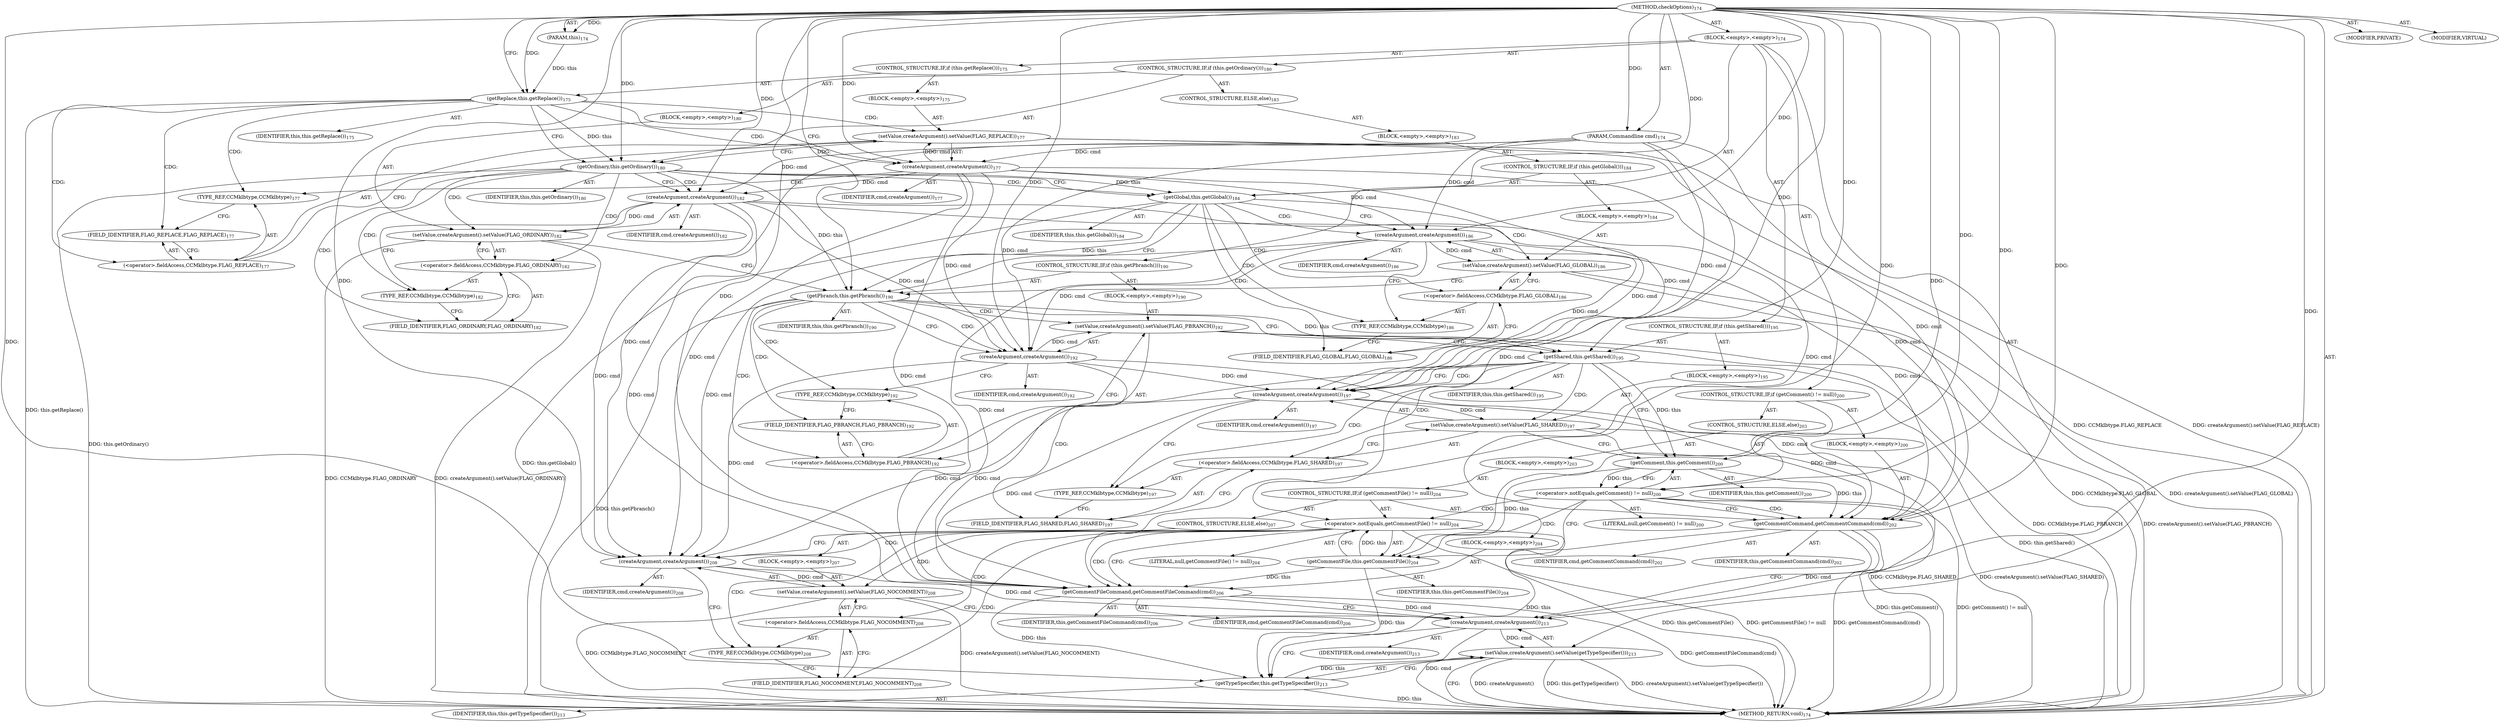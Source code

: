 digraph "checkOptions" {  
"111669149697" [label = <(METHOD,checkOptions)<SUB>174</SUB>> ]
"115964116993" [label = <(PARAM,this)<SUB>174</SUB>> ]
"115964116997" [label = <(PARAM,Commandline cmd)<SUB>174</SUB>> ]
"25769803781" [label = <(BLOCK,&lt;empty&gt;,&lt;empty&gt;)<SUB>174</SUB>> ]
"47244640258" [label = <(CONTROL_STRUCTURE,IF,if (this.getReplace()))<SUB>175</SUB>> ]
"30064771099" [label = <(getReplace,this.getReplace())<SUB>175</SUB>> ]
"68719476741" [label = <(IDENTIFIER,this,this.getReplace())<SUB>175</SUB>> ]
"25769803782" [label = <(BLOCK,&lt;empty&gt;,&lt;empty&gt;)<SUB>175</SUB>> ]
"30064771100" [label = <(setValue,createArgument().setValue(FLAG_REPLACE))<SUB>177</SUB>> ]
"30064771101" [label = <(createArgument,createArgument())<SUB>177</SUB>> ]
"68719476780" [label = <(IDENTIFIER,cmd,createArgument())<SUB>177</SUB>> ]
"30064771102" [label = <(&lt;operator&gt;.fieldAccess,CCMklbtype.FLAG_REPLACE)<SUB>177</SUB>> ]
"180388626432" [label = <(TYPE_REF,CCMklbtype,CCMklbtype)<SUB>177</SUB>> ]
"55834574848" [label = <(FIELD_IDENTIFIER,FLAG_REPLACE,FLAG_REPLACE)<SUB>177</SUB>> ]
"47244640259" [label = <(CONTROL_STRUCTURE,IF,if (this.getOrdinary()))<SUB>180</SUB>> ]
"30064771103" [label = <(getOrdinary,this.getOrdinary())<SUB>180</SUB>> ]
"68719476742" [label = <(IDENTIFIER,this,this.getOrdinary())<SUB>180</SUB>> ]
"25769803783" [label = <(BLOCK,&lt;empty&gt;,&lt;empty&gt;)<SUB>180</SUB>> ]
"30064771104" [label = <(setValue,createArgument().setValue(FLAG_ORDINARY))<SUB>182</SUB>> ]
"30064771105" [label = <(createArgument,createArgument())<SUB>182</SUB>> ]
"68719476781" [label = <(IDENTIFIER,cmd,createArgument())<SUB>182</SUB>> ]
"30064771106" [label = <(&lt;operator&gt;.fieldAccess,CCMklbtype.FLAG_ORDINARY)<SUB>182</SUB>> ]
"180388626433" [label = <(TYPE_REF,CCMklbtype,CCMklbtype)<SUB>182</SUB>> ]
"55834574849" [label = <(FIELD_IDENTIFIER,FLAG_ORDINARY,FLAG_ORDINARY)<SUB>182</SUB>> ]
"47244640260" [label = <(CONTROL_STRUCTURE,ELSE,else)<SUB>183</SUB>> ]
"25769803784" [label = <(BLOCK,&lt;empty&gt;,&lt;empty&gt;)<SUB>183</SUB>> ]
"47244640261" [label = <(CONTROL_STRUCTURE,IF,if (this.getGlobal()))<SUB>184</SUB>> ]
"30064771107" [label = <(getGlobal,this.getGlobal())<SUB>184</SUB>> ]
"68719476743" [label = <(IDENTIFIER,this,this.getGlobal())<SUB>184</SUB>> ]
"25769803785" [label = <(BLOCK,&lt;empty&gt;,&lt;empty&gt;)<SUB>184</SUB>> ]
"30064771108" [label = <(setValue,createArgument().setValue(FLAG_GLOBAL))<SUB>186</SUB>> ]
"30064771109" [label = <(createArgument,createArgument())<SUB>186</SUB>> ]
"68719476782" [label = <(IDENTIFIER,cmd,createArgument())<SUB>186</SUB>> ]
"30064771110" [label = <(&lt;operator&gt;.fieldAccess,CCMklbtype.FLAG_GLOBAL)<SUB>186</SUB>> ]
"180388626434" [label = <(TYPE_REF,CCMklbtype,CCMklbtype)<SUB>186</SUB>> ]
"55834574850" [label = <(FIELD_IDENTIFIER,FLAG_GLOBAL,FLAG_GLOBAL)<SUB>186</SUB>> ]
"47244640262" [label = <(CONTROL_STRUCTURE,IF,if (this.getPbranch()))<SUB>190</SUB>> ]
"30064771111" [label = <(getPbranch,this.getPbranch())<SUB>190</SUB>> ]
"68719476744" [label = <(IDENTIFIER,this,this.getPbranch())<SUB>190</SUB>> ]
"25769803786" [label = <(BLOCK,&lt;empty&gt;,&lt;empty&gt;)<SUB>190</SUB>> ]
"30064771112" [label = <(setValue,createArgument().setValue(FLAG_PBRANCH))<SUB>192</SUB>> ]
"30064771113" [label = <(createArgument,createArgument())<SUB>192</SUB>> ]
"68719476783" [label = <(IDENTIFIER,cmd,createArgument())<SUB>192</SUB>> ]
"30064771114" [label = <(&lt;operator&gt;.fieldAccess,CCMklbtype.FLAG_PBRANCH)<SUB>192</SUB>> ]
"180388626435" [label = <(TYPE_REF,CCMklbtype,CCMklbtype)<SUB>192</SUB>> ]
"55834574851" [label = <(FIELD_IDENTIFIER,FLAG_PBRANCH,FLAG_PBRANCH)<SUB>192</SUB>> ]
"47244640263" [label = <(CONTROL_STRUCTURE,IF,if (this.getShared()))<SUB>195</SUB>> ]
"30064771115" [label = <(getShared,this.getShared())<SUB>195</SUB>> ]
"68719476745" [label = <(IDENTIFIER,this,this.getShared())<SUB>195</SUB>> ]
"25769803787" [label = <(BLOCK,&lt;empty&gt;,&lt;empty&gt;)<SUB>195</SUB>> ]
"30064771116" [label = <(setValue,createArgument().setValue(FLAG_SHARED))<SUB>197</SUB>> ]
"30064771117" [label = <(createArgument,createArgument())<SUB>197</SUB>> ]
"68719476784" [label = <(IDENTIFIER,cmd,createArgument())<SUB>197</SUB>> ]
"30064771118" [label = <(&lt;operator&gt;.fieldAccess,CCMklbtype.FLAG_SHARED)<SUB>197</SUB>> ]
"180388626436" [label = <(TYPE_REF,CCMklbtype,CCMklbtype)<SUB>197</SUB>> ]
"55834574852" [label = <(FIELD_IDENTIFIER,FLAG_SHARED,FLAG_SHARED)<SUB>197</SUB>> ]
"47244640264" [label = <(CONTROL_STRUCTURE,IF,if (getComment() != null))<SUB>200</SUB>> ]
"30064771119" [label = <(&lt;operator&gt;.notEquals,getComment() != null)<SUB>200</SUB>> ]
"30064771120" [label = <(getComment,this.getComment())<SUB>200</SUB>> ]
"68719476746" [label = <(IDENTIFIER,this,this.getComment())<SUB>200</SUB>> ]
"90194313220" [label = <(LITERAL,null,getComment() != null)<SUB>200</SUB>> ]
"25769803788" [label = <(BLOCK,&lt;empty&gt;,&lt;empty&gt;)<SUB>200</SUB>> ]
"30064771121" [label = <(getCommentCommand,getCommentCommand(cmd))<SUB>202</SUB>> ]
"68719476747" [label = <(IDENTIFIER,this,getCommentCommand(cmd))<SUB>202</SUB>> ]
"68719476785" [label = <(IDENTIFIER,cmd,getCommentCommand(cmd))<SUB>202</SUB>> ]
"47244640265" [label = <(CONTROL_STRUCTURE,ELSE,else)<SUB>203</SUB>> ]
"25769803789" [label = <(BLOCK,&lt;empty&gt;,&lt;empty&gt;)<SUB>203</SUB>> ]
"47244640266" [label = <(CONTROL_STRUCTURE,IF,if (getCommentFile() != null))<SUB>204</SUB>> ]
"30064771122" [label = <(&lt;operator&gt;.notEquals,getCommentFile() != null)<SUB>204</SUB>> ]
"30064771123" [label = <(getCommentFile,this.getCommentFile())<SUB>204</SUB>> ]
"68719476748" [label = <(IDENTIFIER,this,this.getCommentFile())<SUB>204</SUB>> ]
"90194313221" [label = <(LITERAL,null,getCommentFile() != null)<SUB>204</SUB>> ]
"25769803790" [label = <(BLOCK,&lt;empty&gt;,&lt;empty&gt;)<SUB>204</SUB>> ]
"30064771124" [label = <(getCommentFileCommand,getCommentFileCommand(cmd))<SUB>206</SUB>> ]
"68719476749" [label = <(IDENTIFIER,this,getCommentFileCommand(cmd))<SUB>206</SUB>> ]
"68719476786" [label = <(IDENTIFIER,cmd,getCommentFileCommand(cmd))<SUB>206</SUB>> ]
"47244640267" [label = <(CONTROL_STRUCTURE,ELSE,else)<SUB>207</SUB>> ]
"25769803791" [label = <(BLOCK,&lt;empty&gt;,&lt;empty&gt;)<SUB>207</SUB>> ]
"30064771125" [label = <(setValue,createArgument().setValue(FLAG_NOCOMMENT))<SUB>208</SUB>> ]
"30064771126" [label = <(createArgument,createArgument())<SUB>208</SUB>> ]
"68719476787" [label = <(IDENTIFIER,cmd,createArgument())<SUB>208</SUB>> ]
"30064771127" [label = <(&lt;operator&gt;.fieldAccess,CCMklbtype.FLAG_NOCOMMENT)<SUB>208</SUB>> ]
"180388626437" [label = <(TYPE_REF,CCMklbtype,CCMklbtype)<SUB>208</SUB>> ]
"55834574853" [label = <(FIELD_IDENTIFIER,FLAG_NOCOMMENT,FLAG_NOCOMMENT)<SUB>208</SUB>> ]
"30064771128" [label = <(setValue,createArgument().setValue(getTypeSpecifier()))<SUB>213</SUB>> ]
"30064771129" [label = <(createArgument,createArgument())<SUB>213</SUB>> ]
"68719476788" [label = <(IDENTIFIER,cmd,createArgument())<SUB>213</SUB>> ]
"30064771130" [label = <(getTypeSpecifier,this.getTypeSpecifier())<SUB>213</SUB>> ]
"68719476750" [label = <(IDENTIFIER,this,this.getTypeSpecifier())<SUB>213</SUB>> ]
"133143986187" [label = <(MODIFIER,PRIVATE)> ]
"133143986188" [label = <(MODIFIER,VIRTUAL)> ]
"128849018881" [label = <(METHOD_RETURN,void)<SUB>174</SUB>> ]
  "111669149697" -> "115964116993"  [ label = "AST: "] 
  "111669149697" -> "115964116997"  [ label = "AST: "] 
  "111669149697" -> "25769803781"  [ label = "AST: "] 
  "111669149697" -> "133143986187"  [ label = "AST: "] 
  "111669149697" -> "133143986188"  [ label = "AST: "] 
  "111669149697" -> "128849018881"  [ label = "AST: "] 
  "25769803781" -> "47244640258"  [ label = "AST: "] 
  "25769803781" -> "47244640259"  [ label = "AST: "] 
  "25769803781" -> "47244640262"  [ label = "AST: "] 
  "25769803781" -> "47244640263"  [ label = "AST: "] 
  "25769803781" -> "47244640264"  [ label = "AST: "] 
  "25769803781" -> "30064771128"  [ label = "AST: "] 
  "47244640258" -> "30064771099"  [ label = "AST: "] 
  "47244640258" -> "25769803782"  [ label = "AST: "] 
  "30064771099" -> "68719476741"  [ label = "AST: "] 
  "25769803782" -> "30064771100"  [ label = "AST: "] 
  "30064771100" -> "30064771101"  [ label = "AST: "] 
  "30064771100" -> "30064771102"  [ label = "AST: "] 
  "30064771101" -> "68719476780"  [ label = "AST: "] 
  "30064771102" -> "180388626432"  [ label = "AST: "] 
  "30064771102" -> "55834574848"  [ label = "AST: "] 
  "47244640259" -> "30064771103"  [ label = "AST: "] 
  "47244640259" -> "25769803783"  [ label = "AST: "] 
  "47244640259" -> "47244640260"  [ label = "AST: "] 
  "30064771103" -> "68719476742"  [ label = "AST: "] 
  "25769803783" -> "30064771104"  [ label = "AST: "] 
  "30064771104" -> "30064771105"  [ label = "AST: "] 
  "30064771104" -> "30064771106"  [ label = "AST: "] 
  "30064771105" -> "68719476781"  [ label = "AST: "] 
  "30064771106" -> "180388626433"  [ label = "AST: "] 
  "30064771106" -> "55834574849"  [ label = "AST: "] 
  "47244640260" -> "25769803784"  [ label = "AST: "] 
  "25769803784" -> "47244640261"  [ label = "AST: "] 
  "47244640261" -> "30064771107"  [ label = "AST: "] 
  "47244640261" -> "25769803785"  [ label = "AST: "] 
  "30064771107" -> "68719476743"  [ label = "AST: "] 
  "25769803785" -> "30064771108"  [ label = "AST: "] 
  "30064771108" -> "30064771109"  [ label = "AST: "] 
  "30064771108" -> "30064771110"  [ label = "AST: "] 
  "30064771109" -> "68719476782"  [ label = "AST: "] 
  "30064771110" -> "180388626434"  [ label = "AST: "] 
  "30064771110" -> "55834574850"  [ label = "AST: "] 
  "47244640262" -> "30064771111"  [ label = "AST: "] 
  "47244640262" -> "25769803786"  [ label = "AST: "] 
  "30064771111" -> "68719476744"  [ label = "AST: "] 
  "25769803786" -> "30064771112"  [ label = "AST: "] 
  "30064771112" -> "30064771113"  [ label = "AST: "] 
  "30064771112" -> "30064771114"  [ label = "AST: "] 
  "30064771113" -> "68719476783"  [ label = "AST: "] 
  "30064771114" -> "180388626435"  [ label = "AST: "] 
  "30064771114" -> "55834574851"  [ label = "AST: "] 
  "47244640263" -> "30064771115"  [ label = "AST: "] 
  "47244640263" -> "25769803787"  [ label = "AST: "] 
  "30064771115" -> "68719476745"  [ label = "AST: "] 
  "25769803787" -> "30064771116"  [ label = "AST: "] 
  "30064771116" -> "30064771117"  [ label = "AST: "] 
  "30064771116" -> "30064771118"  [ label = "AST: "] 
  "30064771117" -> "68719476784"  [ label = "AST: "] 
  "30064771118" -> "180388626436"  [ label = "AST: "] 
  "30064771118" -> "55834574852"  [ label = "AST: "] 
  "47244640264" -> "30064771119"  [ label = "AST: "] 
  "47244640264" -> "25769803788"  [ label = "AST: "] 
  "47244640264" -> "47244640265"  [ label = "AST: "] 
  "30064771119" -> "30064771120"  [ label = "AST: "] 
  "30064771119" -> "90194313220"  [ label = "AST: "] 
  "30064771120" -> "68719476746"  [ label = "AST: "] 
  "25769803788" -> "30064771121"  [ label = "AST: "] 
  "30064771121" -> "68719476747"  [ label = "AST: "] 
  "30064771121" -> "68719476785"  [ label = "AST: "] 
  "47244640265" -> "25769803789"  [ label = "AST: "] 
  "25769803789" -> "47244640266"  [ label = "AST: "] 
  "47244640266" -> "30064771122"  [ label = "AST: "] 
  "47244640266" -> "25769803790"  [ label = "AST: "] 
  "47244640266" -> "47244640267"  [ label = "AST: "] 
  "30064771122" -> "30064771123"  [ label = "AST: "] 
  "30064771122" -> "90194313221"  [ label = "AST: "] 
  "30064771123" -> "68719476748"  [ label = "AST: "] 
  "25769803790" -> "30064771124"  [ label = "AST: "] 
  "30064771124" -> "68719476749"  [ label = "AST: "] 
  "30064771124" -> "68719476786"  [ label = "AST: "] 
  "47244640267" -> "25769803791"  [ label = "AST: "] 
  "25769803791" -> "30064771125"  [ label = "AST: "] 
  "30064771125" -> "30064771126"  [ label = "AST: "] 
  "30064771125" -> "30064771127"  [ label = "AST: "] 
  "30064771126" -> "68719476787"  [ label = "AST: "] 
  "30064771127" -> "180388626437"  [ label = "AST: "] 
  "30064771127" -> "55834574853"  [ label = "AST: "] 
  "30064771128" -> "30064771129"  [ label = "AST: "] 
  "30064771128" -> "30064771130"  [ label = "AST: "] 
  "30064771129" -> "68719476788"  [ label = "AST: "] 
  "30064771130" -> "68719476750"  [ label = "AST: "] 
  "30064771128" -> "128849018881"  [ label = "CFG: "] 
  "30064771099" -> "30064771101"  [ label = "CFG: "] 
  "30064771099" -> "30064771103"  [ label = "CFG: "] 
  "30064771103" -> "30064771105"  [ label = "CFG: "] 
  "30064771103" -> "30064771107"  [ label = "CFG: "] 
  "30064771111" -> "30064771113"  [ label = "CFG: "] 
  "30064771111" -> "30064771115"  [ label = "CFG: "] 
  "30064771115" -> "30064771117"  [ label = "CFG: "] 
  "30064771115" -> "30064771120"  [ label = "CFG: "] 
  "30064771119" -> "30064771121"  [ label = "CFG: "] 
  "30064771119" -> "30064771123"  [ label = "CFG: "] 
  "30064771129" -> "30064771130"  [ label = "CFG: "] 
  "30064771130" -> "30064771128"  [ label = "CFG: "] 
  "30064771100" -> "30064771103"  [ label = "CFG: "] 
  "30064771104" -> "30064771111"  [ label = "CFG: "] 
  "30064771112" -> "30064771115"  [ label = "CFG: "] 
  "30064771116" -> "30064771120"  [ label = "CFG: "] 
  "30064771120" -> "30064771119"  [ label = "CFG: "] 
  "30064771121" -> "30064771129"  [ label = "CFG: "] 
  "30064771101" -> "180388626432"  [ label = "CFG: "] 
  "30064771102" -> "30064771100"  [ label = "CFG: "] 
  "30064771105" -> "180388626433"  [ label = "CFG: "] 
  "30064771106" -> "30064771104"  [ label = "CFG: "] 
  "30064771113" -> "180388626435"  [ label = "CFG: "] 
  "30064771114" -> "30064771112"  [ label = "CFG: "] 
  "30064771117" -> "180388626436"  [ label = "CFG: "] 
  "30064771118" -> "30064771116"  [ label = "CFG: "] 
  "180388626432" -> "55834574848"  [ label = "CFG: "] 
  "55834574848" -> "30064771102"  [ label = "CFG: "] 
  "180388626433" -> "55834574849"  [ label = "CFG: "] 
  "55834574849" -> "30064771106"  [ label = "CFG: "] 
  "30064771107" -> "30064771109"  [ label = "CFG: "] 
  "30064771107" -> "30064771111"  [ label = "CFG: "] 
  "180388626435" -> "55834574851"  [ label = "CFG: "] 
  "55834574851" -> "30064771114"  [ label = "CFG: "] 
  "180388626436" -> "55834574852"  [ label = "CFG: "] 
  "55834574852" -> "30064771118"  [ label = "CFG: "] 
  "30064771122" -> "30064771124"  [ label = "CFG: "] 
  "30064771122" -> "30064771126"  [ label = "CFG: "] 
  "30064771108" -> "30064771111"  [ label = "CFG: "] 
  "30064771123" -> "30064771122"  [ label = "CFG: "] 
  "30064771124" -> "30064771129"  [ label = "CFG: "] 
  "30064771109" -> "180388626434"  [ label = "CFG: "] 
  "30064771110" -> "30064771108"  [ label = "CFG: "] 
  "30064771125" -> "30064771129"  [ label = "CFG: "] 
  "180388626434" -> "55834574850"  [ label = "CFG: "] 
  "55834574850" -> "30064771110"  [ label = "CFG: "] 
  "30064771126" -> "180388626437"  [ label = "CFG: "] 
  "30064771127" -> "30064771125"  [ label = "CFG: "] 
  "180388626437" -> "55834574853"  [ label = "CFG: "] 
  "55834574853" -> "30064771127"  [ label = "CFG: "] 
  "111669149697" -> "30064771099"  [ label = "CFG: "] 
  "30064771099" -> "128849018881"  [ label = "DDG: this.getReplace()"] 
  "30064771100" -> "128849018881"  [ label = "DDG: CCMklbtype.FLAG_REPLACE"] 
  "30064771100" -> "128849018881"  [ label = "DDG: createArgument().setValue(FLAG_REPLACE)"] 
  "30064771103" -> "128849018881"  [ label = "DDG: this.getOrdinary()"] 
  "30064771107" -> "128849018881"  [ label = "DDG: this.getGlobal()"] 
  "30064771108" -> "128849018881"  [ label = "DDG: CCMklbtype.FLAG_GLOBAL"] 
  "30064771108" -> "128849018881"  [ label = "DDG: createArgument().setValue(FLAG_GLOBAL)"] 
  "30064771104" -> "128849018881"  [ label = "DDG: CCMklbtype.FLAG_ORDINARY"] 
  "30064771104" -> "128849018881"  [ label = "DDG: createArgument().setValue(FLAG_ORDINARY)"] 
  "30064771111" -> "128849018881"  [ label = "DDG: this.getPbranch()"] 
  "30064771112" -> "128849018881"  [ label = "DDG: CCMklbtype.FLAG_PBRANCH"] 
  "30064771112" -> "128849018881"  [ label = "DDG: createArgument().setValue(FLAG_PBRANCH)"] 
  "30064771115" -> "128849018881"  [ label = "DDG: this.getShared()"] 
  "30064771116" -> "128849018881"  [ label = "DDG: CCMklbtype.FLAG_SHARED"] 
  "30064771116" -> "128849018881"  [ label = "DDG: createArgument().setValue(FLAG_SHARED)"] 
  "30064771119" -> "128849018881"  [ label = "DDG: this.getComment()"] 
  "30064771119" -> "128849018881"  [ label = "DDG: getComment() != null"] 
  "30064771122" -> "128849018881"  [ label = "DDG: this.getCommentFile()"] 
  "30064771122" -> "128849018881"  [ label = "DDG: getCommentFile() != null"] 
  "30064771125" -> "128849018881"  [ label = "DDG: CCMklbtype.FLAG_NOCOMMENT"] 
  "30064771125" -> "128849018881"  [ label = "DDG: createArgument().setValue(FLAG_NOCOMMENT)"] 
  "30064771124" -> "128849018881"  [ label = "DDG: getCommentFileCommand(cmd)"] 
  "30064771121" -> "128849018881"  [ label = "DDG: getCommentCommand(cmd)"] 
  "30064771129" -> "128849018881"  [ label = "DDG: cmd"] 
  "30064771128" -> "128849018881"  [ label = "DDG: createArgument()"] 
  "30064771130" -> "128849018881"  [ label = "DDG: this"] 
  "30064771128" -> "128849018881"  [ label = "DDG: this.getTypeSpecifier()"] 
  "30064771128" -> "128849018881"  [ label = "DDG: createArgument().setValue(getTypeSpecifier())"] 
  "111669149697" -> "115964116993"  [ label = "DDG: "] 
  "111669149697" -> "115964116997"  [ label = "DDG: "] 
  "30064771129" -> "30064771128"  [ label = "DDG: cmd"] 
  "30064771130" -> "30064771128"  [ label = "DDG: this"] 
  "115964116993" -> "30064771099"  [ label = "DDG: this"] 
  "111669149697" -> "30064771099"  [ label = "DDG: "] 
  "30064771099" -> "30064771103"  [ label = "DDG: this"] 
  "111669149697" -> "30064771103"  [ label = "DDG: "] 
  "30064771103" -> "30064771111"  [ label = "DDG: this"] 
  "30064771107" -> "30064771111"  [ label = "DDG: this"] 
  "111669149697" -> "30064771111"  [ label = "DDG: "] 
  "30064771111" -> "30064771115"  [ label = "DDG: this"] 
  "111669149697" -> "30064771115"  [ label = "DDG: "] 
  "30064771120" -> "30064771119"  [ label = "DDG: this"] 
  "111669149697" -> "30064771119"  [ label = "DDG: "] 
  "30064771126" -> "30064771129"  [ label = "DDG: cmd"] 
  "30064771124" -> "30064771129"  [ label = "DDG: cmd"] 
  "30064771121" -> "30064771129"  [ label = "DDG: cmd"] 
  "111669149697" -> "30064771129"  [ label = "DDG: "] 
  "30064771123" -> "30064771130"  [ label = "DDG: this"] 
  "30064771124" -> "30064771130"  [ label = "DDG: this"] 
  "30064771121" -> "30064771130"  [ label = "DDG: this"] 
  "111669149697" -> "30064771130"  [ label = "DDG: "] 
  "30064771101" -> "30064771100"  [ label = "DDG: cmd"] 
  "30064771105" -> "30064771104"  [ label = "DDG: cmd"] 
  "30064771113" -> "30064771112"  [ label = "DDG: cmd"] 
  "30064771117" -> "30064771116"  [ label = "DDG: cmd"] 
  "30064771115" -> "30064771120"  [ label = "DDG: this"] 
  "111669149697" -> "30064771120"  [ label = "DDG: "] 
  "30064771120" -> "30064771121"  [ label = "DDG: this"] 
  "111669149697" -> "30064771121"  [ label = "DDG: "] 
  "115964116997" -> "30064771121"  [ label = "DDG: cmd"] 
  "30064771101" -> "30064771121"  [ label = "DDG: cmd"] 
  "30064771109" -> "30064771121"  [ label = "DDG: cmd"] 
  "30064771105" -> "30064771121"  [ label = "DDG: cmd"] 
  "30064771113" -> "30064771121"  [ label = "DDG: cmd"] 
  "30064771117" -> "30064771121"  [ label = "DDG: cmd"] 
  "115964116997" -> "30064771101"  [ label = "DDG: cmd"] 
  "111669149697" -> "30064771101"  [ label = "DDG: "] 
  "115964116997" -> "30064771105"  [ label = "DDG: cmd"] 
  "30064771101" -> "30064771105"  [ label = "DDG: cmd"] 
  "111669149697" -> "30064771105"  [ label = "DDG: "] 
  "115964116997" -> "30064771113"  [ label = "DDG: cmd"] 
  "30064771101" -> "30064771113"  [ label = "DDG: cmd"] 
  "30064771109" -> "30064771113"  [ label = "DDG: cmd"] 
  "30064771105" -> "30064771113"  [ label = "DDG: cmd"] 
  "111669149697" -> "30064771113"  [ label = "DDG: "] 
  "115964116997" -> "30064771117"  [ label = "DDG: cmd"] 
  "30064771101" -> "30064771117"  [ label = "DDG: cmd"] 
  "30064771109" -> "30064771117"  [ label = "DDG: cmd"] 
  "30064771105" -> "30064771117"  [ label = "DDG: cmd"] 
  "30064771113" -> "30064771117"  [ label = "DDG: cmd"] 
  "111669149697" -> "30064771117"  [ label = "DDG: "] 
  "30064771103" -> "30064771107"  [ label = "DDG: this"] 
  "111669149697" -> "30064771107"  [ label = "DDG: "] 
  "30064771123" -> "30064771122"  [ label = "DDG: this"] 
  "111669149697" -> "30064771122"  [ label = "DDG: "] 
  "30064771109" -> "30064771108"  [ label = "DDG: cmd"] 
  "30064771120" -> "30064771123"  [ label = "DDG: this"] 
  "111669149697" -> "30064771123"  [ label = "DDG: "] 
  "30064771123" -> "30064771124"  [ label = "DDG: this"] 
  "111669149697" -> "30064771124"  [ label = "DDG: "] 
  "115964116997" -> "30064771124"  [ label = "DDG: cmd"] 
  "30064771101" -> "30064771124"  [ label = "DDG: cmd"] 
  "30064771109" -> "30064771124"  [ label = "DDG: cmd"] 
  "30064771105" -> "30064771124"  [ label = "DDG: cmd"] 
  "30064771113" -> "30064771124"  [ label = "DDG: cmd"] 
  "30064771117" -> "30064771124"  [ label = "DDG: cmd"] 
  "115964116997" -> "30064771109"  [ label = "DDG: cmd"] 
  "30064771101" -> "30064771109"  [ label = "DDG: cmd"] 
  "111669149697" -> "30064771109"  [ label = "DDG: "] 
  "30064771126" -> "30064771125"  [ label = "DDG: cmd"] 
  "115964116997" -> "30064771126"  [ label = "DDG: cmd"] 
  "30064771101" -> "30064771126"  [ label = "DDG: cmd"] 
  "30064771109" -> "30064771126"  [ label = "DDG: cmd"] 
  "30064771105" -> "30064771126"  [ label = "DDG: cmd"] 
  "30064771113" -> "30064771126"  [ label = "DDG: cmd"] 
  "30064771117" -> "30064771126"  [ label = "DDG: cmd"] 
  "111669149697" -> "30064771126"  [ label = "DDG: "] 
  "30064771099" -> "30064771102"  [ label = "CDG: "] 
  "30064771099" -> "30064771101"  [ label = "CDG: "] 
  "30064771099" -> "30064771100"  [ label = "CDG: "] 
  "30064771099" -> "55834574848"  [ label = "CDG: "] 
  "30064771099" -> "180388626432"  [ label = "CDG: "] 
  "30064771103" -> "30064771105"  [ label = "CDG: "] 
  "30064771103" -> "30064771104"  [ label = "CDG: "] 
  "30064771103" -> "180388626433"  [ label = "CDG: "] 
  "30064771103" -> "55834574849"  [ label = "CDG: "] 
  "30064771103" -> "30064771107"  [ label = "CDG: "] 
  "30064771103" -> "30064771106"  [ label = "CDG: "] 
  "30064771111" -> "180388626435"  [ label = "CDG: "] 
  "30064771111" -> "55834574851"  [ label = "CDG: "] 
  "30064771111" -> "30064771113"  [ label = "CDG: "] 
  "30064771111" -> "30064771112"  [ label = "CDG: "] 
  "30064771111" -> "30064771114"  [ label = "CDG: "] 
  "30064771115" -> "55834574852"  [ label = "CDG: "] 
  "30064771115" -> "180388626436"  [ label = "CDG: "] 
  "30064771115" -> "30064771118"  [ label = "CDG: "] 
  "30064771115" -> "30064771117"  [ label = "CDG: "] 
  "30064771115" -> "30064771116"  [ label = "CDG: "] 
  "30064771119" -> "30064771123"  [ label = "CDG: "] 
  "30064771119" -> "30064771122"  [ label = "CDG: "] 
  "30064771119" -> "30064771121"  [ label = "CDG: "] 
  "30064771107" -> "180388626434"  [ label = "CDG: "] 
  "30064771107" -> "55834574850"  [ label = "CDG: "] 
  "30064771107" -> "30064771110"  [ label = "CDG: "] 
  "30064771107" -> "30064771109"  [ label = "CDG: "] 
  "30064771107" -> "30064771108"  [ label = "CDG: "] 
  "30064771122" -> "30064771127"  [ label = "CDG: "] 
  "30064771122" -> "30064771126"  [ label = "CDG: "] 
  "30064771122" -> "30064771125"  [ label = "CDG: "] 
  "30064771122" -> "30064771124"  [ label = "CDG: "] 
  "30064771122" -> "55834574853"  [ label = "CDG: "] 
  "30064771122" -> "180388626437"  [ label = "CDG: "] 
}
